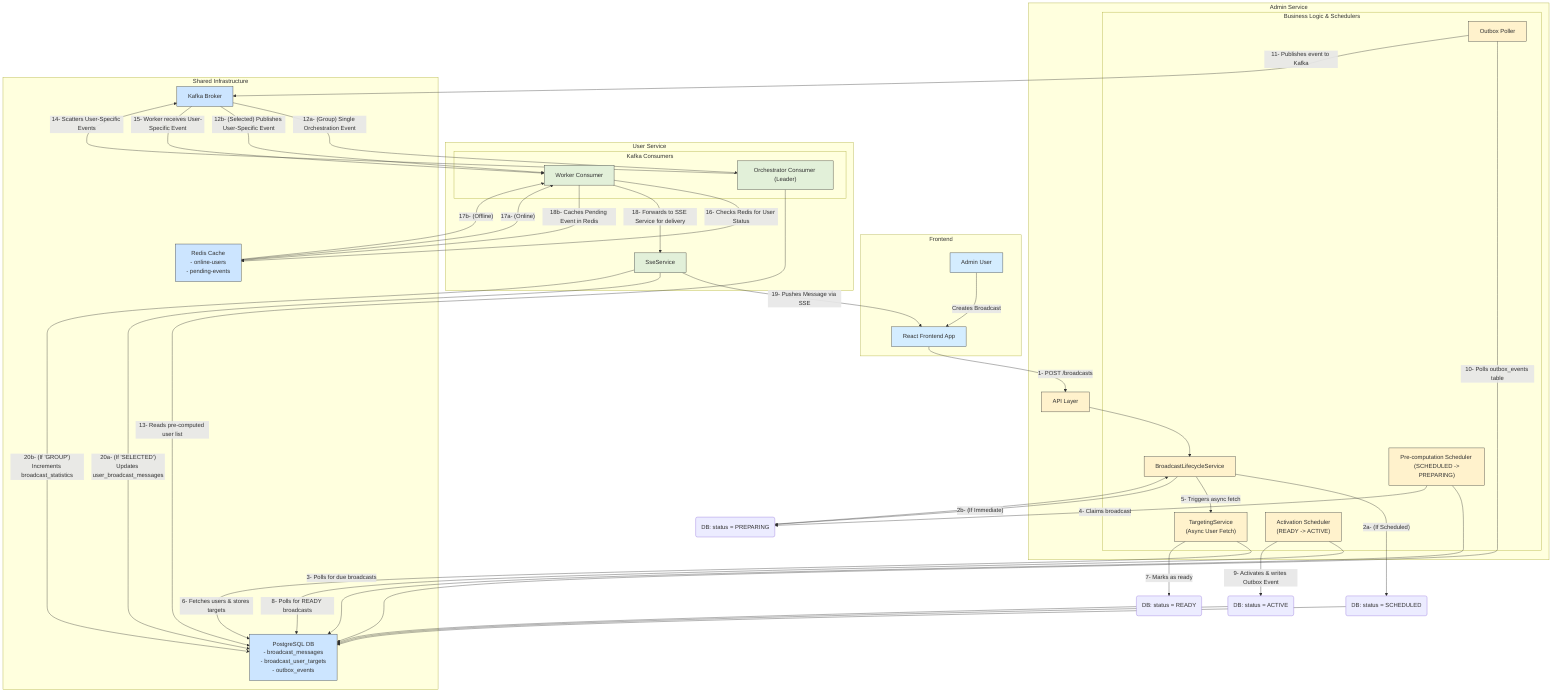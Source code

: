 graph TD
    subgraph "Frontend"
        AdminUser[Admin User]
        ReactUI[React Frontend App]
    end

    subgraph "Admin Service"
        direction LR
        AdminAPI["API Layer"]
        
        subgraph "Business Logic & Schedulers"
            LifecycleSvc[BroadcastLifecycleService]
            TargetingSvc["TargetingService <br/> (Async User Fetch)"]
            PrecompScheduler["Pre-computation Scheduler <br/> (SCHEDULED -> PREPARING)"]
            ActivationScheduler["Activation Scheduler <br/> (READY -> ACTIVE)"]
            OutboxPoller[Outbox Poller]
        end
    end
    
    subgraph "User Service"
        direction LR
        subgraph "Kafka Consumers"
            OrchestratorConsumer["Orchestrator Consumer (Leader)"]
            WorkerConsumer[Worker Consumer]
        end
        SseService[SseService]
    end

    subgraph "Shared Infrastructure"
        Kafka[Kafka Broker]
        Postgres["PostgreSQL DB <br/> - broadcast_messages <br/> - broadcast_user_targets <br/> - outbox_events"]
        Redis["Redis Cache <br/> - online-users <br/> - pending-events"]
    end

    %% Define Styles
    classDef frontend fill:#d4edff,stroke:#333
    classDef admin fill:#fff2cc,stroke:#333
    classDef user fill:#e2f0d9,stroke:#333
    classDef infra fill:#cce5ff,stroke:#333
    
    class AdminUser,ReactUI frontend
    class AdminAPI,LifecycleSvc,TargetingSvc,PrecompScheduler,ActivationScheduler,OutboxPoller admin
    class OrchestratorConsumer,WorkerConsumer,SseService user
    class Kafka,Postgres,Redis infra

    %% --- Start of Flow ---
    AdminUser -- "Creates Broadcast" --> ReactUI
    ReactUI -- "1- POST /broadcasts" --> AdminAPI
    AdminAPI --> LifecycleSvc

    %% --- Path A: Scheduled Broadcast ---
    LifecycleSvc -- "2a- (If Scheduled)" --> SaveAsScheduled("DB: status = SCHEDULED")
    SaveAsScheduled --> Postgres
    PrecompScheduler -- "3- Polls for due broadcasts" --> Postgres
    PrecompScheduler -- "4- Claims broadcast" --> UpdateToPreparing("DB: status = PREPARING")
    UpdateToPreparing --> LifecycleSvc
    LifecycleSvc -- "5- Triggers async fetch" --> TargetingSvc
    TargetingSvc -- "6- Fetches users & stores targets" --> Postgres
    TargetingSvc -- "7- Marks as ready" --> UpdateToReady("DB: status = READY")
    UpdateToReady --> Postgres
    ActivationScheduler -- "8- Polls for READY broadcasts" --> Postgres
    ActivationScheduler -- "9- Activates & writes Outbox Event" --> FinalSave("DB: status = ACTIVE")
    
    %% --- Path B: Immediate Broadcast ---
    LifecycleSvc -- "2b- (If Immediate)" --> UpdateToPreparing
    
    %% --- Common Path: Publishing ---
    FinalSave --> Postgres
    OutboxPoller -- "10- Polls outbox_events table" --> Postgres
    OutboxPoller -- "11- Publishes event to Kafka" --> Kafka

    %% --- Kafka to User Service Fan-Out ---
    Kafka -- "12a- (Group) Single Orchestration Event" --> OrchestratorConsumer
    OrchestratorConsumer -- "13- Reads pre-computed user list" --> Postgres
    OrchestratorConsumer -- "14- Scatters User-Specific Events" --> Kafka

    Kafka -- "12b- (Selected) Publishes User-Specific Event" --> WorkerConsumer

    %% --- Final Delivery ---
    Kafka -- "15- Worker receives User-Specific Event" --> WorkerConsumer
    WorkerConsumer -- "16- Checks Redis for User Status" --> Redis
    Redis -- "17a- (Online)" --> WorkerConsumer
    WorkerConsumer -- "18- Forwards to SSE Service for delivery" --> SseService
    SseService -- "19- Pushes Message via SSE" --> ReactUI
    SseService -- "20a- (If 'SELECTED')<br/>Updates user_broadcast_messages" --> Postgres
    SseService -- "20b- (If 'GROUP')<br/>Increments broadcast_statistics" --> Postgres

    Redis -- "17b- (Offline)" --> WorkerConsumer
    WorkerConsumer -- "18b- Caches Pending Event in Redis" --> Redis